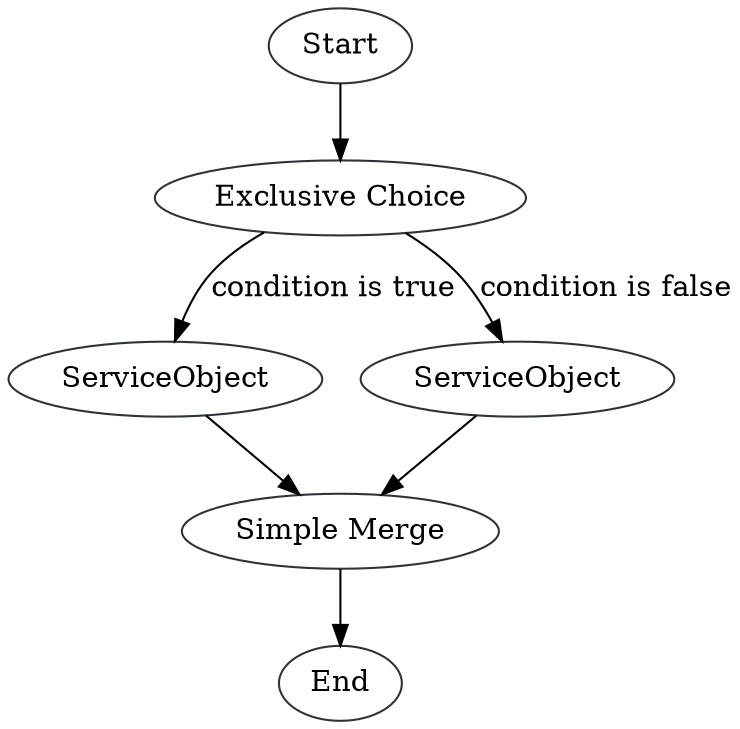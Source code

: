 digraph ExclusiveChoiceSimpleMerge {
node1 [label="Start", color="#2e3436"]
node3 [label="Exclusive Choice", color="#2e3436"]
node4 [label="ServiceObject", color="#2e3436"]
node5 [label="Simple Merge", color="#2e3436"]
node2 [label="End", color="#2e3436"]
node6 [label="ServiceObject", color="#2e3436"]

node1 -> node3
node3 -> node4 [label="condition is true"]
node3 -> node6 [label="condition is false"]
node4 -> node5
node5 -> node2
node6 -> node5
}
